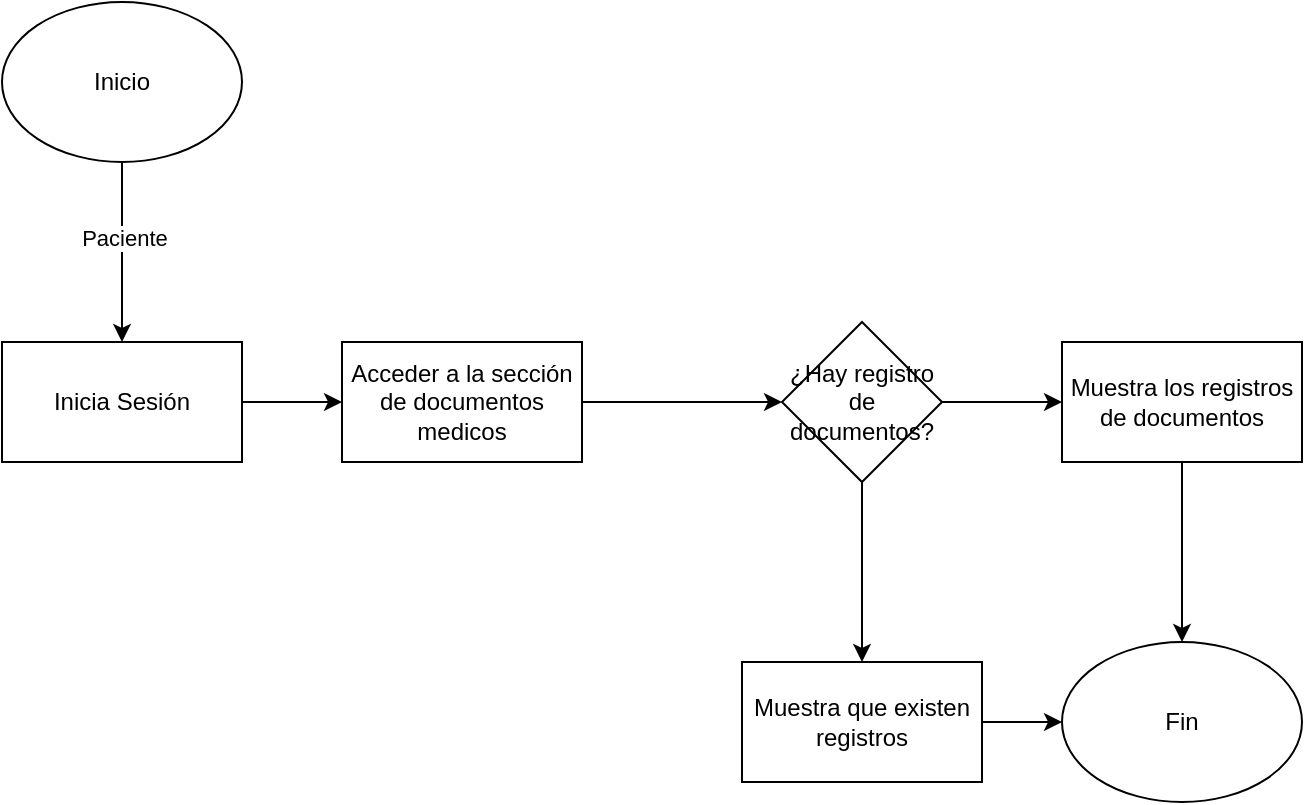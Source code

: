 <mxfile version="22.0.4" type="google">
  <diagram name="Página-1" id="oKIlooJLRSVnscNaMvM3">
    <mxGraphModel grid="0" page="0" gridSize="10" guides="1" tooltips="1" connect="1" arrows="1" fold="1" pageScale="1" pageWidth="827" pageHeight="1169" math="0" shadow="0">
      <root>
        <mxCell id="0" />
        <mxCell id="1" parent="0" />
        <mxCell id="y4hi9QcMBvdxDgGlhQlw-16" value="" style="edgeStyle=orthogonalEdgeStyle;rounded=0;orthogonalLoop=1;jettySize=auto;html=1;" edge="1" parent="1" source="y4hi9QcMBvdxDgGlhQlw-18" target="y4hi9QcMBvdxDgGlhQlw-20">
          <mxGeometry relative="1" as="geometry" />
        </mxCell>
        <mxCell id="y4hi9QcMBvdxDgGlhQlw-17" value="Paciente" style="edgeLabel;html=1;align=center;verticalAlign=middle;resizable=0;points=[];" connectable="0" vertex="1" parent="y4hi9QcMBvdxDgGlhQlw-16">
          <mxGeometry x="-0.156" y="1" relative="1" as="geometry">
            <mxPoint as="offset" />
          </mxGeometry>
        </mxCell>
        <mxCell id="y4hi9QcMBvdxDgGlhQlw-18" value="Inicio" style="ellipse;whiteSpace=wrap;html=1;" vertex="1" parent="1">
          <mxGeometry x="-292" y="85" width="120" height="80" as="geometry" />
        </mxCell>
        <mxCell id="y4hi9QcMBvdxDgGlhQlw-19" value="" style="edgeStyle=orthogonalEdgeStyle;rounded=0;orthogonalLoop=1;jettySize=auto;html=1;" edge="1" parent="1" source="y4hi9QcMBvdxDgGlhQlw-20" target="y4hi9QcMBvdxDgGlhQlw-22">
          <mxGeometry relative="1" as="geometry" />
        </mxCell>
        <mxCell id="y4hi9QcMBvdxDgGlhQlw-20" value="Inicia Sesión" style="whiteSpace=wrap;html=1;" vertex="1" parent="1">
          <mxGeometry x="-292" y="255" width="120" height="60" as="geometry" />
        </mxCell>
        <mxCell id="y4hi9QcMBvdxDgGlhQlw-21" value="" style="edgeStyle=orthogonalEdgeStyle;rounded=0;orthogonalLoop=1;jettySize=auto;html=1;" edge="1" parent="1" source="y4hi9QcMBvdxDgGlhQlw-22" target="y4hi9QcMBvdxDgGlhQlw-25">
          <mxGeometry relative="1" as="geometry" />
        </mxCell>
        <mxCell id="y4hi9QcMBvdxDgGlhQlw-22" value="Acceder a la sección de documentos medicos" style="whiteSpace=wrap;html=1;" vertex="1" parent="1">
          <mxGeometry x="-122" y="255" width="120" height="60" as="geometry" />
        </mxCell>
        <mxCell id="y4hi9QcMBvdxDgGlhQlw-23" value="" style="edgeStyle=orthogonalEdgeStyle;rounded=0;orthogonalLoop=1;jettySize=auto;html=1;" edge="1" parent="1" source="y4hi9QcMBvdxDgGlhQlw-25" target="y4hi9QcMBvdxDgGlhQlw-27">
          <mxGeometry relative="1" as="geometry" />
        </mxCell>
        <mxCell id="y4hi9QcMBvdxDgGlhQlw-24" value="" style="edgeStyle=orthogonalEdgeStyle;rounded=0;orthogonalLoop=1;jettySize=auto;html=1;" edge="1" parent="1" source="y4hi9QcMBvdxDgGlhQlw-25" target="y4hi9QcMBvdxDgGlhQlw-29">
          <mxGeometry relative="1" as="geometry" />
        </mxCell>
        <mxCell id="y4hi9QcMBvdxDgGlhQlw-25" value="¿Hay registro de documentos?" style="rhombus;whiteSpace=wrap;html=1;" vertex="1" parent="1">
          <mxGeometry x="98" y="245" width="80" height="80" as="geometry" />
        </mxCell>
        <mxCell id="y4hi9QcMBvdxDgGlhQlw-26" style="edgeStyle=orthogonalEdgeStyle;rounded=0;orthogonalLoop=1;jettySize=auto;html=1;" edge="1" parent="1" source="y4hi9QcMBvdxDgGlhQlw-27" target="y4hi9QcMBvdxDgGlhQlw-30">
          <mxGeometry relative="1" as="geometry" />
        </mxCell>
        <mxCell id="y4hi9QcMBvdxDgGlhQlw-27" value="Muestra los registros de documentos" style="whiteSpace=wrap;html=1;" vertex="1" parent="1">
          <mxGeometry x="238" y="255" width="120" height="60" as="geometry" />
        </mxCell>
        <mxCell id="y4hi9QcMBvdxDgGlhQlw-28" value="" style="edgeStyle=orthogonalEdgeStyle;rounded=0;orthogonalLoop=1;jettySize=auto;html=1;entryX=0;entryY=0.5;entryDx=0;entryDy=0;" edge="1" parent="1" source="y4hi9QcMBvdxDgGlhQlw-29" target="y4hi9QcMBvdxDgGlhQlw-30">
          <mxGeometry relative="1" as="geometry">
            <mxPoint x="298" y="445" as="targetPoint" />
          </mxGeometry>
        </mxCell>
        <mxCell id="y4hi9QcMBvdxDgGlhQlw-29" value="Muestra que existen registros" style="whiteSpace=wrap;html=1;" vertex="1" parent="1">
          <mxGeometry x="78" y="415" width="120" height="60" as="geometry" />
        </mxCell>
        <mxCell id="y4hi9QcMBvdxDgGlhQlw-30" value="Fin" style="ellipse;whiteSpace=wrap;html=1;" vertex="1" parent="1">
          <mxGeometry x="238" y="405" width="120" height="80" as="geometry" />
        </mxCell>
      </root>
    </mxGraphModel>
  </diagram>
</mxfile>

